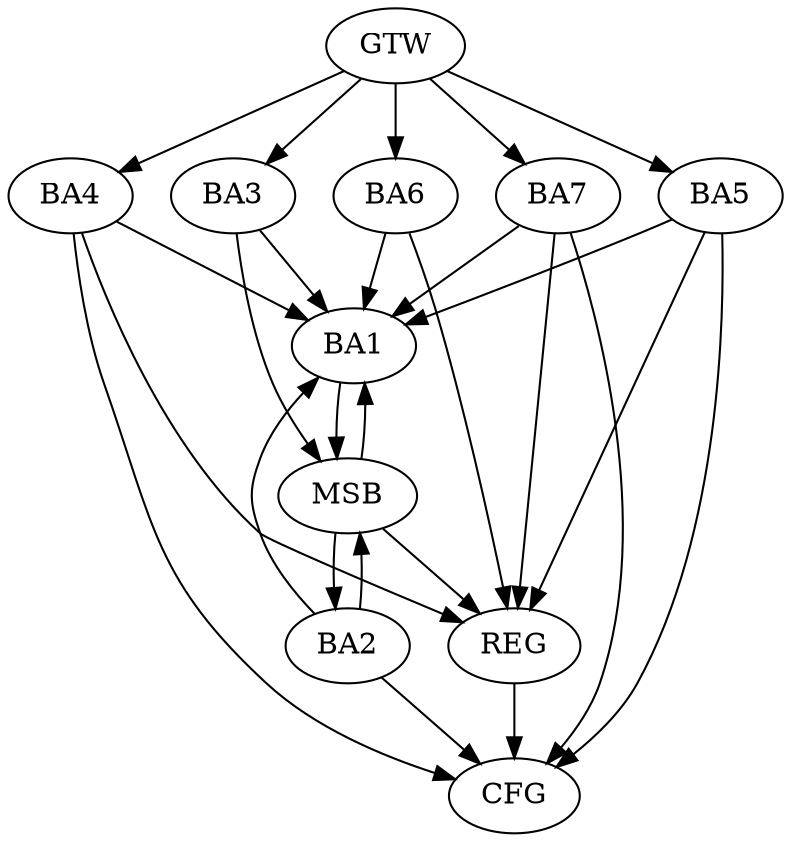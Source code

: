 strict digraph G {
  BA1 [ label="BA1" ];
  BA2 [ label="BA2" ];
  BA3 [ label="BA3" ];
  BA4 [ label="BA4" ];
  BA5 [ label="BA5" ];
  BA6 [ label="BA6" ];
  BA7 [ label="BA7" ];
  GTW [ label="GTW" ];
  REG [ label="REG" ];
  MSB [ label="MSB" ];
  CFG [ label="CFG" ];
  BA4 -> BA1;
  BA6 -> BA1;
  GTW -> BA3;
  GTW -> BA4;
  GTW -> BA5;
  GTW -> BA6;
  GTW -> BA7;
  BA4 -> REG;
  BA5 -> REG;
  BA6 -> REG;
  BA7 -> REG;
  BA1 -> MSB;
  MSB -> BA2;
  MSB -> REG;
  BA2 -> MSB;
  MSB -> BA1;
  BA3 -> MSB;
  BA4 -> CFG;
  BA2 -> CFG;
  BA7 -> CFG;
  BA5 -> CFG;
  REG -> CFG;
  BA3 -> BA1;
  BA7 -> BA1;
  BA2 -> BA1;
  BA5 -> BA1;
}
